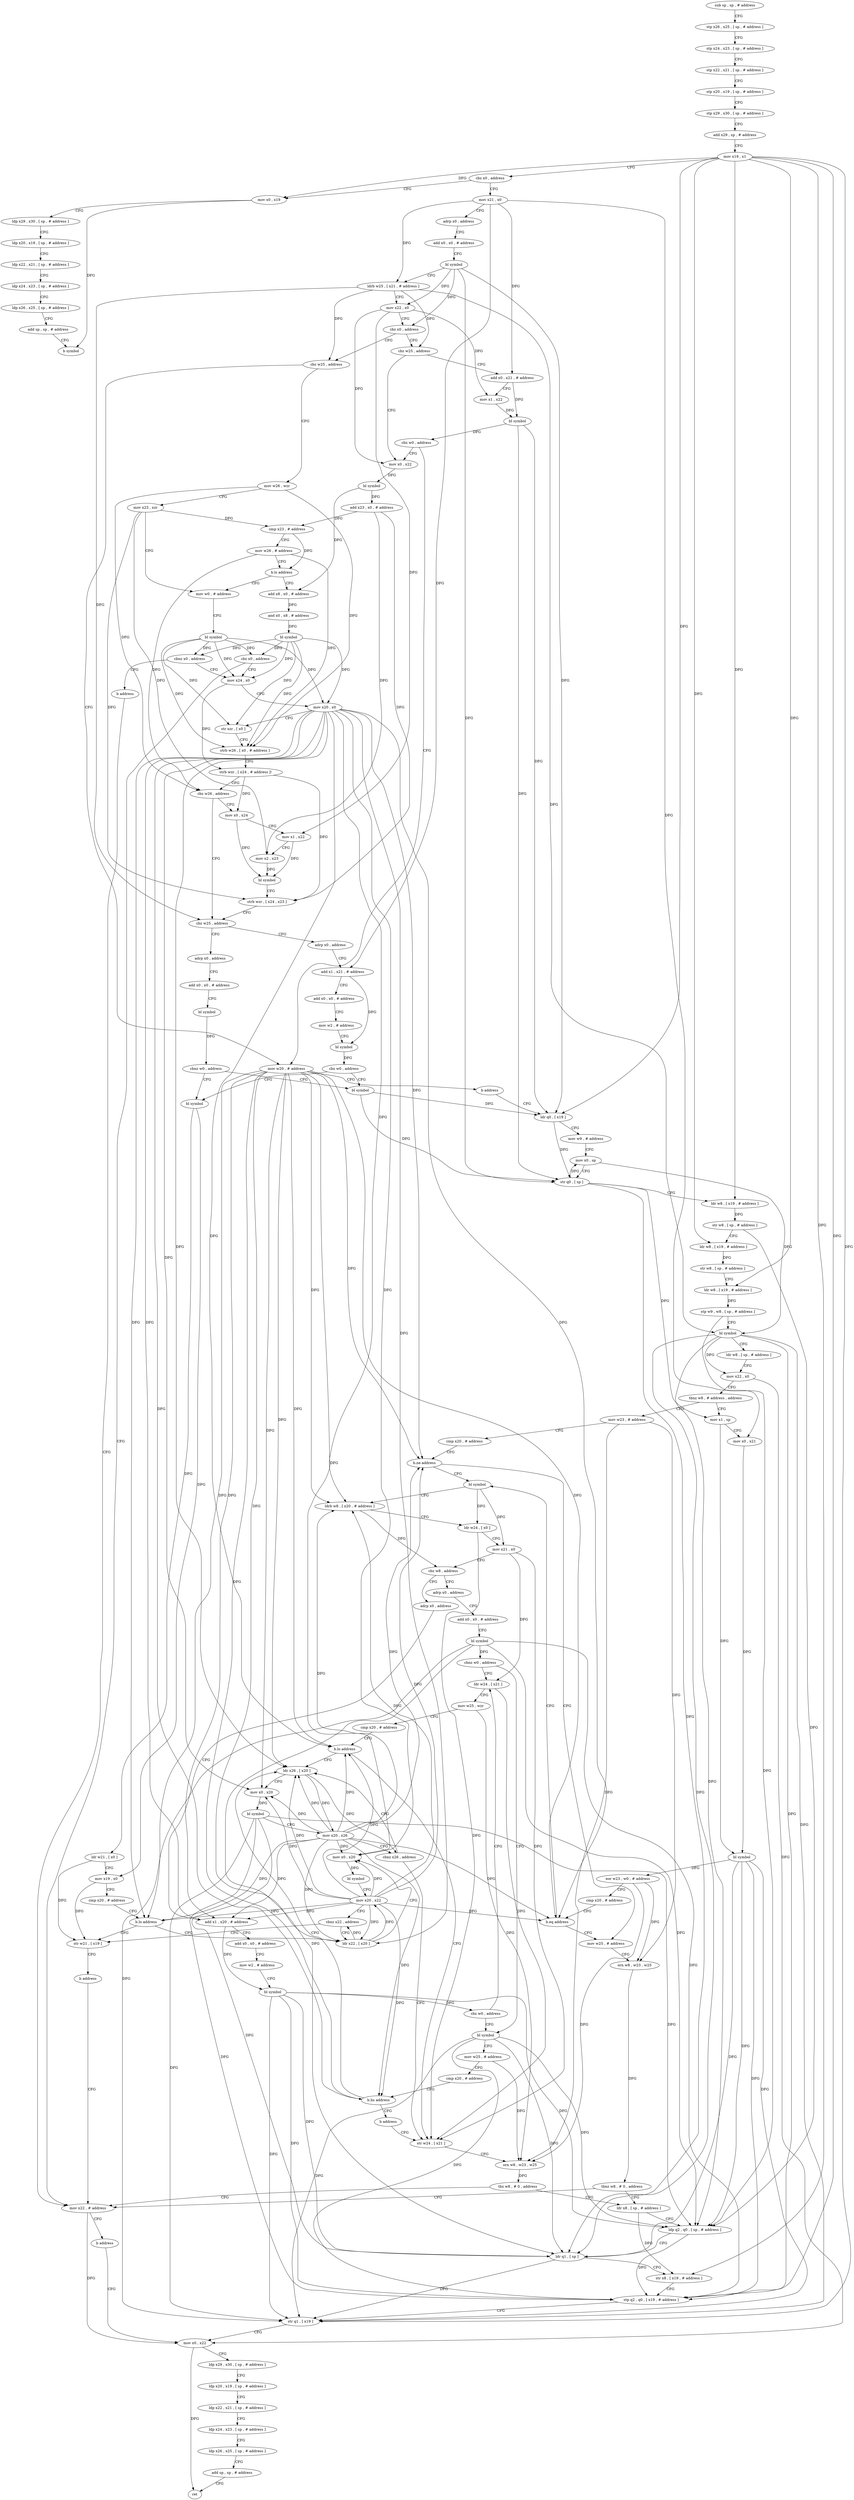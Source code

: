 digraph "func" {
"4288984" [label = "sub sp , sp , # address" ]
"4288988" [label = "stp x26 , x25 , [ sp , # address ]" ]
"4288992" [label = "stp x24 , x23 , [ sp , # address ]" ]
"4288996" [label = "stp x22 , x21 , [ sp , # address ]" ]
"4289000" [label = "stp x20 , x19 , [ sp , # address ]" ]
"4289004" [label = "stp x29 , x30 , [ sp , # address ]" ]
"4289008" [label = "add x29 , sp , # address" ]
"4289012" [label = "mov x19 , x1" ]
"4289016" [label = "cbz x0 , address" ]
"4289112" [label = "mov x0 , x19" ]
"4289020" [label = "mov x21 , x0" ]
"4289116" [label = "ldp x29 , x30 , [ sp , # address ]" ]
"4289120" [label = "ldp x20 , x19 , [ sp , # address ]" ]
"4289124" [label = "ldp x22 , x21 , [ sp , # address ]" ]
"4289128" [label = "ldp x24 , x23 , [ sp , # address ]" ]
"4289132" [label = "ldp x26 , x25 , [ sp , # address ]" ]
"4289136" [label = "add sp , sp , # address" ]
"4289140" [label = "b symbol" ]
"4289024" [label = "adrp x0 , address" ]
"4289028" [label = "add x0 , x0 , # address" ]
"4289032" [label = "bl symbol" ]
"4289036" [label = "ldrb w25 , [ x21 , # address ]" ]
"4289040" [label = "mov x22 , x0" ]
"4289044" [label = "cbz x0 , address" ]
"4289144" [label = "cbz w25 , address" ]
"4289048" [label = "cbz w25 , address" ]
"4289288" [label = "mov w20 , # address" ]
"4289148" [label = "mov w26 , wzr" ]
"4289068" [label = "mov x0 , x22" ]
"4289052" [label = "add x0 , x21 , # address" ]
"4289292" [label = "b address" ]
"4289316" [label = "ldr q0 , [ x19 ]" ]
"4289152" [label = "mov x23 , xzr" ]
"4289156" [label = "mov w0 , # address" ]
"4289072" [label = "bl symbol" ]
"4289076" [label = "add x23 , x0 , # address" ]
"4289080" [label = "cmp x23 , # address" ]
"4289084" [label = "mov w26 , # address" ]
"4289088" [label = "b.ls address" ]
"4289092" [label = "add x8 , x0 , # address" ]
"4289056" [label = "mov x1 , x22" ]
"4289060" [label = "bl symbol" ]
"4289064" [label = "cbz w0 , address" ]
"4289320" [label = "mov w9 , # address" ]
"4289324" [label = "mov x0 , sp" ]
"4289328" [label = "str q0 , [ sp ]" ]
"4289332" [label = "ldr w8 , [ x19 , # address ]" ]
"4289336" [label = "str w8 , [ sp , # address ]" ]
"4289340" [label = "ldr w8 , [ x19 , # address ]" ]
"4289344" [label = "str w8 , [ sp , # address ]" ]
"4289348" [label = "ldr w8 , [ x19 , # address ]" ]
"4289352" [label = "stp w9 , w8 , [ sp , # address ]" ]
"4289356" [label = "bl symbol" ]
"4289360" [label = "ldr w8 , [ sp , # address ]" ]
"4289364" [label = "mov x22 , x0" ]
"4289368" [label = "tbnz w8 , # address , address" ]
"4289496" [label = "mov w23 , # address" ]
"4289372" [label = "mov x1 , sp" ]
"4289488" [label = "mov x22 , # address" ]
"4289492" [label = "b address" ]
"4289544" [label = "mov x0 , x22" ]
"4289168" [label = "mov x24 , x0" ]
"4289172" [label = "mov x20 , x0" ]
"4289176" [label = "str xzr , [ x0 ]" ]
"4289180" [label = "strb w26 , [ x0 , # address ]" ]
"4289184" [label = "strb wzr , [ x24 , # address ]!" ]
"4289188" [label = "cbz w26 , address" ]
"4289212" [label = "cbz w25 , address" ]
"4289192" [label = "mov x0 , x24" ]
"4289160" [label = "bl symbol" ]
"4289164" [label = "cbz x0 , address" ]
"4289096" [label = "and x0 , x8 , # address" ]
"4289100" [label = "bl symbol" ]
"4289104" [label = "cbnz x0 , address" ]
"4289108" [label = "b address" ]
"4289500" [label = "cmp x20 , # address" ]
"4289504" [label = "b.ne address" ]
"4289396" [label = "bl symbol" ]
"4289508" [label = "mov w25 , # address" ]
"4289376" [label = "mov x0 , x21" ]
"4289380" [label = "bl symbol" ]
"4289384" [label = "eor w23 , w0 , # address" ]
"4289388" [label = "cmp x20 , # address" ]
"4289392" [label = "b.eq address" ]
"4289548" [label = "ldp x29 , x30 , [ sp , # address ]" ]
"4289552" [label = "ldp x20 , x19 , [ sp , # address ]" ]
"4289556" [label = "ldp x22 , x21 , [ sp , # address ]" ]
"4289560" [label = "ldp x24 , x23 , [ sp , # address ]" ]
"4289564" [label = "ldp x26 , x25 , [ sp , # address ]" ]
"4289568" [label = "add sp , sp , # address" ]
"4289572" [label = "ret" ]
"4289296" [label = "adrp x0 , address" ]
"4289216" [label = "adrp x0 , address" ]
"4289196" [label = "mov x1 , x22" ]
"4289200" [label = "mov x2 , x23" ]
"4289204" [label = "bl symbol" ]
"4289208" [label = "strb wzr , [ x24 , x23 ]" ]
"4289400" [label = "ldrb w8 , [ x20 , # address ]" ]
"4289404" [label = "ldr w24 , [ x0 ]" ]
"4289408" [label = "mov x21 , x0" ]
"4289412" [label = "cbz w8 , address" ]
"4289576" [label = "adrp x0 , address" ]
"4289416" [label = "adrp x0 , address" ]
"4289512" [label = "orn w8 , w23 , w25" ]
"4289516" [label = "tbnz w8 , # 0 , address" ]
"4289520" [label = "ldr x8 , [ sp , # address ]" ]
"4289300" [label = "add x0 , x0 , # address" ]
"4289304" [label = "bl symbol" ]
"4289308" [label = "cbnz w0 , address" ]
"4289240" [label = "bl symbol" ]
"4289312" [label = "bl symbol" ]
"4289220" [label = "add x1 , x21 , # address" ]
"4289224" [label = "add x0 , x0 , # address" ]
"4289228" [label = "mov w2 , # address" ]
"4289232" [label = "bl symbol" ]
"4289236" [label = "cbz w0 , address" ]
"4289580" [label = "add x0 , x0 , # address" ]
"4289584" [label = "bl symbol" ]
"4289588" [label = "cbnz w0 , address" ]
"4289440" [label = "ldr w24 , [ x21 ]" ]
"4289592" [label = "bl symbol" ]
"4289420" [label = "add x1 , x20 , # address" ]
"4289424" [label = "add x0 , x0 , # address" ]
"4289428" [label = "mov w2 , # address" ]
"4289432" [label = "bl symbol" ]
"4289436" [label = "cbz w0 , address" ]
"4289524" [label = "ldp q2 , q0 , [ sp , # address ]" ]
"4289528" [label = "ldr q1 , [ sp ]" ]
"4289532" [label = "str x8 , [ x19 , # address ]" ]
"4289536" [label = "stp q2 , q0 , [ x19 , # address ]" ]
"4289540" [label = "str q1 , [ x19 ]" ]
"4289244" [label = "ldr w21 , [ x0 ]" ]
"4289248" [label = "mov x19 , x0" ]
"4289252" [label = "cmp x20 , # address" ]
"4289256" [label = "b.lo address" ]
"4289280" [label = "str w21 , [ x19 ]" ]
"4289260" [label = "ldr x22 , [ x20 ]" ]
"4289444" [label = "mov w25 , wzr" ]
"4289448" [label = "cmp x20 , # address" ]
"4289452" [label = "b.lo address" ]
"4289476" [label = "str w24 , [ x21 ]" ]
"4289456" [label = "ldr x26 , [ x20 ]" ]
"4289596" [label = "mov w25 , # address" ]
"4289600" [label = "cmp x20 , # address" ]
"4289604" [label = "b.hs address" ]
"4289608" [label = "b address" ]
"4289284" [label = "b address" ]
"4289264" [label = "mov x0 , x20" ]
"4289268" [label = "bl symbol" ]
"4289272" [label = "mov x20 , x22" ]
"4289276" [label = "cbnz x22 , address" ]
"4289480" [label = "orn w8 , w23 , w25" ]
"4289484" [label = "tbz w8 , # 0 , address" ]
"4289460" [label = "mov x0 , x20" ]
"4289464" [label = "bl symbol" ]
"4289468" [label = "mov x20 , x26" ]
"4289472" [label = "cbnz x26 , address" ]
"4288984" -> "4288988" [ label = "CFG" ]
"4288988" -> "4288992" [ label = "CFG" ]
"4288992" -> "4288996" [ label = "CFG" ]
"4288996" -> "4289000" [ label = "CFG" ]
"4289000" -> "4289004" [ label = "CFG" ]
"4289004" -> "4289008" [ label = "CFG" ]
"4289008" -> "4289012" [ label = "CFG" ]
"4289012" -> "4289016" [ label = "CFG" ]
"4289012" -> "4289112" [ label = "DFG" ]
"4289012" -> "4289316" [ label = "DFG" ]
"4289012" -> "4289332" [ label = "DFG" ]
"4289012" -> "4289340" [ label = "DFG" ]
"4289012" -> "4289348" [ label = "DFG" ]
"4289012" -> "4289532" [ label = "DFG" ]
"4289012" -> "4289536" [ label = "DFG" ]
"4289012" -> "4289540" [ label = "DFG" ]
"4289016" -> "4289112" [ label = "CFG" ]
"4289016" -> "4289020" [ label = "CFG" ]
"4289112" -> "4289116" [ label = "CFG" ]
"4289112" -> "4289140" [ label = "DFG" ]
"4289020" -> "4289024" [ label = "CFG" ]
"4289020" -> "4289036" [ label = "DFG" ]
"4289020" -> "4289052" [ label = "DFG" ]
"4289020" -> "4289376" [ label = "DFG" ]
"4289020" -> "4289220" [ label = "DFG" ]
"4289116" -> "4289120" [ label = "CFG" ]
"4289120" -> "4289124" [ label = "CFG" ]
"4289124" -> "4289128" [ label = "CFG" ]
"4289128" -> "4289132" [ label = "CFG" ]
"4289132" -> "4289136" [ label = "CFG" ]
"4289136" -> "4289140" [ label = "CFG" ]
"4289024" -> "4289028" [ label = "CFG" ]
"4289028" -> "4289032" [ label = "CFG" ]
"4289032" -> "4289036" [ label = "CFG" ]
"4289032" -> "4289040" [ label = "DFG" ]
"4289032" -> "4289044" [ label = "DFG" ]
"4289032" -> "4289316" [ label = "DFG" ]
"4289032" -> "4289328" [ label = "DFG" ]
"4289036" -> "4289040" [ label = "CFG" ]
"4289036" -> "4289144" [ label = "DFG" ]
"4289036" -> "4289048" [ label = "DFG" ]
"4289036" -> "4289356" [ label = "DFG" ]
"4289036" -> "4289212" [ label = "DFG" ]
"4289040" -> "4289044" [ label = "CFG" ]
"4289040" -> "4289068" [ label = "DFG" ]
"4289040" -> "4289056" [ label = "DFG" ]
"4289040" -> "4289196" [ label = "DFG" ]
"4289044" -> "4289144" [ label = "CFG" ]
"4289044" -> "4289048" [ label = "CFG" ]
"4289144" -> "4289288" [ label = "CFG" ]
"4289144" -> "4289148" [ label = "CFG" ]
"4289048" -> "4289068" [ label = "CFG" ]
"4289048" -> "4289052" [ label = "CFG" ]
"4289288" -> "4289292" [ label = "CFG" ]
"4289288" -> "4289504" [ label = "DFG" ]
"4289288" -> "4289392" [ label = "DFG" ]
"4289288" -> "4289400" [ label = "DFG" ]
"4289288" -> "4289420" [ label = "DFG" ]
"4289288" -> "4289452" [ label = "DFG" ]
"4289288" -> "4289604" [ label = "DFG" ]
"4289288" -> "4289256" [ label = "DFG" ]
"4289288" -> "4289456" [ label = "DFG" ]
"4289288" -> "4289460" [ label = "DFG" ]
"4289288" -> "4289260" [ label = "DFG" ]
"4289288" -> "4289264" [ label = "DFG" ]
"4289148" -> "4289152" [ label = "CFG" ]
"4289148" -> "4289180" [ label = "DFG" ]
"4289148" -> "4289188" [ label = "DFG" ]
"4289068" -> "4289072" [ label = "DFG" ]
"4289052" -> "4289056" [ label = "CFG" ]
"4289052" -> "4289060" [ label = "DFG" ]
"4289292" -> "4289316" [ label = "CFG" ]
"4289316" -> "4289320" [ label = "CFG" ]
"4289316" -> "4289328" [ label = "DFG" ]
"4289152" -> "4289156" [ label = "CFG" ]
"4289152" -> "4289080" [ label = "DFG" ]
"4289152" -> "4289200" [ label = "DFG" ]
"4289152" -> "4289208" [ label = "DFG" ]
"4289156" -> "4289160" [ label = "CFG" ]
"4289072" -> "4289076" [ label = "DFG" ]
"4289072" -> "4289092" [ label = "DFG" ]
"4289076" -> "4289080" [ label = "DFG" ]
"4289076" -> "4289200" [ label = "DFG" ]
"4289076" -> "4289208" [ label = "DFG" ]
"4289080" -> "4289084" [ label = "CFG" ]
"4289080" -> "4289088" [ label = "DFG" ]
"4289084" -> "4289088" [ label = "CFG" ]
"4289084" -> "4289180" [ label = "DFG" ]
"4289084" -> "4289188" [ label = "DFG" ]
"4289088" -> "4289156" [ label = "CFG" ]
"4289088" -> "4289092" [ label = "CFG" ]
"4289092" -> "4289096" [ label = "DFG" ]
"4289056" -> "4289060" [ label = "DFG" ]
"4289060" -> "4289064" [ label = "DFG" ]
"4289060" -> "4289316" [ label = "DFG" ]
"4289060" -> "4289328" [ label = "DFG" ]
"4289064" -> "4289288" [ label = "CFG" ]
"4289064" -> "4289068" [ label = "CFG" ]
"4289320" -> "4289324" [ label = "CFG" ]
"4289324" -> "4289328" [ label = "CFG" ]
"4289324" -> "4289356" [ label = "DFG" ]
"4289328" -> "4289332" [ label = "CFG" ]
"4289328" -> "4289324" [ label = "DFG" ]
"4289328" -> "4289528" [ label = "DFG" ]
"4289328" -> "4289372" [ label = "DFG" ]
"4289332" -> "4289336" [ label = "DFG" ]
"4289336" -> "4289340" [ label = "CFG" ]
"4289336" -> "4289524" [ label = "DFG" ]
"4289340" -> "4289344" [ label = "DFG" ]
"4289344" -> "4289348" [ label = "CFG" ]
"4289348" -> "4289352" [ label = "DFG" ]
"4289352" -> "4289356" [ label = "CFG" ]
"4289352" -> "4289524" [ label = "DFG" ]
"4289356" -> "4289360" [ label = "CFG" ]
"4289356" -> "4289364" [ label = "DFG" ]
"4289356" -> "4289524" [ label = "DFG" ]
"4289356" -> "4289536" [ label = "DFG" ]
"4289356" -> "4289528" [ label = "DFG" ]
"4289356" -> "4289540" [ label = "DFG" ]
"4289360" -> "4289364" [ label = "CFG" ]
"4289364" -> "4289368" [ label = "CFG" ]
"4289364" -> "4289544" [ label = "DFG" ]
"4289368" -> "4289496" [ label = "CFG" ]
"4289368" -> "4289372" [ label = "CFG" ]
"4289496" -> "4289500" [ label = "CFG" ]
"4289496" -> "4289512" [ label = "DFG" ]
"4289496" -> "4289480" [ label = "DFG" ]
"4289372" -> "4289376" [ label = "CFG" ]
"4289372" -> "4289380" [ label = "DFG" ]
"4289488" -> "4289492" [ label = "CFG" ]
"4289488" -> "4289544" [ label = "DFG" ]
"4289492" -> "4289544" [ label = "CFG" ]
"4289544" -> "4289548" [ label = "CFG" ]
"4289544" -> "4289572" [ label = "DFG" ]
"4289168" -> "4289172" [ label = "CFG" ]
"4289168" -> "4289184" [ label = "DFG" ]
"4289172" -> "4289176" [ label = "CFG" ]
"4289172" -> "4289504" [ label = "DFG" ]
"4289172" -> "4289392" [ label = "DFG" ]
"4289172" -> "4289400" [ label = "DFG" ]
"4289172" -> "4289420" [ label = "DFG" ]
"4289172" -> "4289452" [ label = "DFG" ]
"4289172" -> "4289604" [ label = "DFG" ]
"4289172" -> "4289256" [ label = "DFG" ]
"4289172" -> "4289456" [ label = "DFG" ]
"4289172" -> "4289460" [ label = "DFG" ]
"4289172" -> "4289260" [ label = "DFG" ]
"4289172" -> "4289264" [ label = "DFG" ]
"4289176" -> "4289180" [ label = "CFG" ]
"4289180" -> "4289184" [ label = "CFG" ]
"4289184" -> "4289188" [ label = "CFG" ]
"4289184" -> "4289192" [ label = "DFG" ]
"4289184" -> "4289208" [ label = "DFG" ]
"4289188" -> "4289212" [ label = "CFG" ]
"4289188" -> "4289192" [ label = "CFG" ]
"4289212" -> "4289296" [ label = "CFG" ]
"4289212" -> "4289216" [ label = "CFG" ]
"4289192" -> "4289196" [ label = "CFG" ]
"4289192" -> "4289204" [ label = "DFG" ]
"4289160" -> "4289164" [ label = "DFG" ]
"4289160" -> "4289104" [ label = "DFG" ]
"4289160" -> "4289168" [ label = "DFG" ]
"4289160" -> "4289172" [ label = "DFG" ]
"4289160" -> "4289176" [ label = "DFG" ]
"4289160" -> "4289180" [ label = "DFG" ]
"4289164" -> "4289488" [ label = "CFG" ]
"4289164" -> "4289168" [ label = "CFG" ]
"4289096" -> "4289100" [ label = "DFG" ]
"4289100" -> "4289104" [ label = "DFG" ]
"4289100" -> "4289164" [ label = "DFG" ]
"4289100" -> "4289168" [ label = "DFG" ]
"4289100" -> "4289172" [ label = "DFG" ]
"4289100" -> "4289176" [ label = "DFG" ]
"4289100" -> "4289180" [ label = "DFG" ]
"4289104" -> "4289168" [ label = "CFG" ]
"4289104" -> "4289108" [ label = "CFG" ]
"4289108" -> "4289488" [ label = "CFG" ]
"4289500" -> "4289504" [ label = "CFG" ]
"4289504" -> "4289396" [ label = "CFG" ]
"4289504" -> "4289508" [ label = "CFG" ]
"4289396" -> "4289400" [ label = "CFG" ]
"4289396" -> "4289404" [ label = "DFG" ]
"4289396" -> "4289408" [ label = "DFG" ]
"4289508" -> "4289512" [ label = "CFG" ]
"4289376" -> "4289380" [ label = "DFG" ]
"4289380" -> "4289384" [ label = "DFG" ]
"4289380" -> "4289524" [ label = "DFG" ]
"4289380" -> "4289536" [ label = "DFG" ]
"4289380" -> "4289528" [ label = "DFG" ]
"4289380" -> "4289540" [ label = "DFG" ]
"4289384" -> "4289388" [ label = "CFG" ]
"4289384" -> "4289512" [ label = "DFG" ]
"4289384" -> "4289480" [ label = "DFG" ]
"4289388" -> "4289392" [ label = "CFG" ]
"4289392" -> "4289508" [ label = "CFG" ]
"4289392" -> "4289396" [ label = "CFG" ]
"4289548" -> "4289552" [ label = "CFG" ]
"4289552" -> "4289556" [ label = "CFG" ]
"4289556" -> "4289560" [ label = "CFG" ]
"4289560" -> "4289564" [ label = "CFG" ]
"4289564" -> "4289568" [ label = "CFG" ]
"4289568" -> "4289572" [ label = "CFG" ]
"4289296" -> "4289300" [ label = "CFG" ]
"4289216" -> "4289220" [ label = "CFG" ]
"4289196" -> "4289200" [ label = "CFG" ]
"4289196" -> "4289204" [ label = "DFG" ]
"4289200" -> "4289204" [ label = "DFG" ]
"4289204" -> "4289208" [ label = "CFG" ]
"4289208" -> "4289212" [ label = "CFG" ]
"4289400" -> "4289404" [ label = "CFG" ]
"4289400" -> "4289412" [ label = "DFG" ]
"4289404" -> "4289408" [ label = "CFG" ]
"4289404" -> "4289476" [ label = "DFG" ]
"4289408" -> "4289412" [ label = "CFG" ]
"4289408" -> "4289440" [ label = "DFG" ]
"4289408" -> "4289476" [ label = "DFG" ]
"4289412" -> "4289576" [ label = "CFG" ]
"4289412" -> "4289416" [ label = "CFG" ]
"4289576" -> "4289580" [ label = "CFG" ]
"4289416" -> "4289420" [ label = "CFG" ]
"4289512" -> "4289516" [ label = "DFG" ]
"4289516" -> "4289488" [ label = "CFG" ]
"4289516" -> "4289520" [ label = "CFG" ]
"4289520" -> "4289524" [ label = "CFG" ]
"4289520" -> "4289532" [ label = "DFG" ]
"4289300" -> "4289304" [ label = "CFG" ]
"4289304" -> "4289308" [ label = "DFG" ]
"4289308" -> "4289240" [ label = "CFG" ]
"4289308" -> "4289312" [ label = "CFG" ]
"4289240" -> "4289244" [ label = "DFG" ]
"4289240" -> "4289248" [ label = "DFG" ]
"4289312" -> "4289316" [ label = "DFG" ]
"4289312" -> "4289328" [ label = "DFG" ]
"4289220" -> "4289224" [ label = "CFG" ]
"4289220" -> "4289232" [ label = "DFG" ]
"4289224" -> "4289228" [ label = "CFG" ]
"4289228" -> "4289232" [ label = "CFG" ]
"4289232" -> "4289236" [ label = "DFG" ]
"4289236" -> "4289312" [ label = "CFG" ]
"4289236" -> "4289240" [ label = "CFG" ]
"4289580" -> "4289584" [ label = "CFG" ]
"4289584" -> "4289588" [ label = "DFG" ]
"4289584" -> "4289524" [ label = "DFG" ]
"4289584" -> "4289536" [ label = "DFG" ]
"4289584" -> "4289528" [ label = "DFG" ]
"4289584" -> "4289540" [ label = "DFG" ]
"4289588" -> "4289440" [ label = "CFG" ]
"4289588" -> "4289592" [ label = "CFG" ]
"4289440" -> "4289444" [ label = "CFG" ]
"4289440" -> "4289476" [ label = "DFG" ]
"4289592" -> "4289596" [ label = "CFG" ]
"4289592" -> "4289536" [ label = "DFG" ]
"4289592" -> "4289540" [ label = "DFG" ]
"4289592" -> "4289524" [ label = "DFG" ]
"4289592" -> "4289528" [ label = "DFG" ]
"4289420" -> "4289424" [ label = "CFG" ]
"4289420" -> "4289432" [ label = "DFG" ]
"4289424" -> "4289428" [ label = "CFG" ]
"4289428" -> "4289432" [ label = "CFG" ]
"4289432" -> "4289436" [ label = "DFG" ]
"4289432" -> "4289524" [ label = "DFG" ]
"4289432" -> "4289536" [ label = "DFG" ]
"4289432" -> "4289528" [ label = "DFG" ]
"4289432" -> "4289540" [ label = "DFG" ]
"4289436" -> "4289592" [ label = "CFG" ]
"4289436" -> "4289440" [ label = "CFG" ]
"4289524" -> "4289528" [ label = "CFG" ]
"4289524" -> "4289536" [ label = "DFG" ]
"4289528" -> "4289532" [ label = "CFG" ]
"4289528" -> "4289540" [ label = "DFG" ]
"4289532" -> "4289536" [ label = "CFG" ]
"4289536" -> "4289540" [ label = "CFG" ]
"4289540" -> "4289544" [ label = "CFG" ]
"4289244" -> "4289248" [ label = "CFG" ]
"4289244" -> "4289280" [ label = "DFG" ]
"4289248" -> "4289252" [ label = "CFG" ]
"4289248" -> "4289280" [ label = "DFG" ]
"4289252" -> "4289256" [ label = "CFG" ]
"4289256" -> "4289280" [ label = "CFG" ]
"4289256" -> "4289260" [ label = "CFG" ]
"4289280" -> "4289284" [ label = "CFG" ]
"4289260" -> "4289264" [ label = "CFG" ]
"4289260" -> "4289272" [ label = "DFG" ]
"4289260" -> "4289276" [ label = "DFG" ]
"4289444" -> "4289448" [ label = "CFG" ]
"4289444" -> "4289480" [ label = "DFG" ]
"4289448" -> "4289452" [ label = "CFG" ]
"4289452" -> "4289476" [ label = "CFG" ]
"4289452" -> "4289456" [ label = "CFG" ]
"4289476" -> "4289480" [ label = "CFG" ]
"4289456" -> "4289460" [ label = "CFG" ]
"4289456" -> "4289468" [ label = "DFG" ]
"4289456" -> "4289472" [ label = "DFG" ]
"4289596" -> "4289600" [ label = "CFG" ]
"4289596" -> "4289480" [ label = "DFG" ]
"4289600" -> "4289604" [ label = "CFG" ]
"4289604" -> "4289456" [ label = "CFG" ]
"4289604" -> "4289608" [ label = "CFG" ]
"4289608" -> "4289476" [ label = "CFG" ]
"4289284" -> "4289488" [ label = "CFG" ]
"4289264" -> "4289268" [ label = "DFG" ]
"4289268" -> "4289272" [ label = "CFG" ]
"4289272" -> "4289276" [ label = "CFG" ]
"4289272" -> "4289504" [ label = "DFG" ]
"4289272" -> "4289392" [ label = "DFG" ]
"4289272" -> "4289400" [ label = "DFG" ]
"4289272" -> "4289420" [ label = "DFG" ]
"4289272" -> "4289452" [ label = "DFG" ]
"4289272" -> "4289604" [ label = "DFG" ]
"4289272" -> "4289256" [ label = "DFG" ]
"4289272" -> "4289456" [ label = "DFG" ]
"4289272" -> "4289460" [ label = "DFG" ]
"4289272" -> "4289260" [ label = "DFG" ]
"4289272" -> "4289264" [ label = "DFG" ]
"4289276" -> "4289260" [ label = "CFG" ]
"4289276" -> "4289280" [ label = "CFG" ]
"4289480" -> "4289484" [ label = "DFG" ]
"4289484" -> "4289520" [ label = "CFG" ]
"4289484" -> "4289488" [ label = "CFG" ]
"4289460" -> "4289464" [ label = "DFG" ]
"4289464" -> "4289468" [ label = "CFG" ]
"4289464" -> "4289536" [ label = "DFG" ]
"4289464" -> "4289540" [ label = "DFG" ]
"4289464" -> "4289524" [ label = "DFG" ]
"4289464" -> "4289528" [ label = "DFG" ]
"4289468" -> "4289472" [ label = "CFG" ]
"4289468" -> "4289504" [ label = "DFG" ]
"4289468" -> "4289392" [ label = "DFG" ]
"4289468" -> "4289400" [ label = "DFG" ]
"4289468" -> "4289420" [ label = "DFG" ]
"4289468" -> "4289452" [ label = "DFG" ]
"4289468" -> "4289604" [ label = "DFG" ]
"4289468" -> "4289256" [ label = "DFG" ]
"4289468" -> "4289456" [ label = "DFG" ]
"4289468" -> "4289460" [ label = "DFG" ]
"4289468" -> "4289260" [ label = "DFG" ]
"4289468" -> "4289264" [ label = "DFG" ]
"4289472" -> "4289456" [ label = "CFG" ]
"4289472" -> "4289476" [ label = "CFG" ]
}

